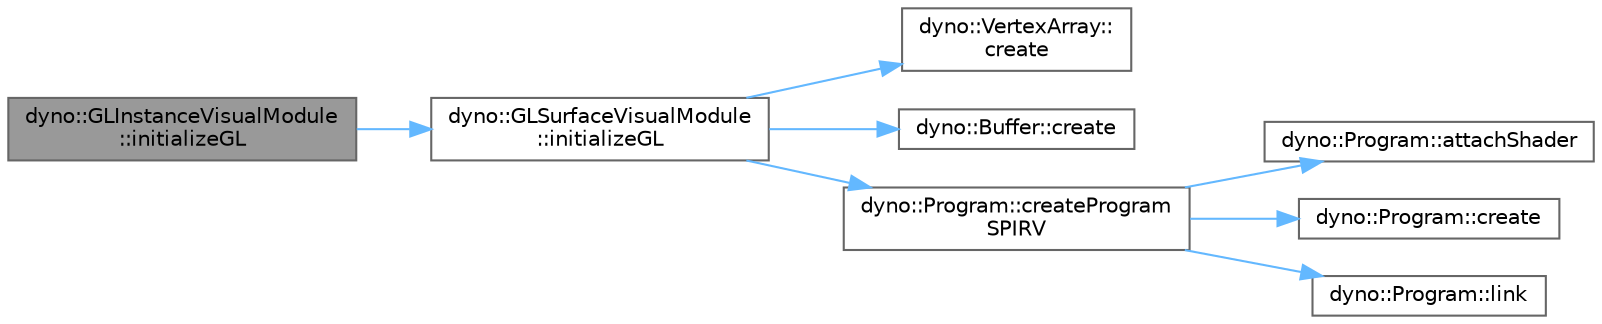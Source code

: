 digraph "dyno::GLInstanceVisualModule::initializeGL"
{
 // LATEX_PDF_SIZE
  bgcolor="transparent";
  edge [fontname=Helvetica,fontsize=10,labelfontname=Helvetica,labelfontsize=10];
  node [fontname=Helvetica,fontsize=10,shape=box,height=0.2,width=0.4];
  rankdir="LR";
  Node1 [id="Node000001",label="dyno::GLInstanceVisualModule\l::initializeGL",height=0.2,width=0.4,color="gray40", fillcolor="grey60", style="filled", fontcolor="black",tooltip=" "];
  Node1 -> Node2 [id="edge1_Node000001_Node000002",color="steelblue1",style="solid",tooltip=" "];
  Node2 [id="Node000002",label="dyno::GLSurfaceVisualModule\l::initializeGL",height=0.2,width=0.4,color="grey40", fillcolor="white", style="filled",URL="$classdyno_1_1_g_l_surface_visual_module.html#aad336d271f84402f608eedc8903a45c9",tooltip=" "];
  Node2 -> Node3 [id="edge2_Node000002_Node000003",color="steelblue1",style="solid",tooltip=" "];
  Node3 [id="Node000003",label="dyno::VertexArray::\lcreate",height=0.2,width=0.4,color="grey40", fillcolor="white", style="filled",URL="$classdyno_1_1_vertex_array.html#a91b26a12de9d70a5dc5cd2b87682c71c",tooltip=" "];
  Node2 -> Node4 [id="edge3_Node000002_Node000004",color="steelblue1",style="solid",tooltip=" "];
  Node4 [id="Node000004",label="dyno::Buffer::create",height=0.2,width=0.4,color="grey40", fillcolor="white", style="filled",URL="$classdyno_1_1_buffer.html#a692488d27fe3f6aee97033cd23c2f015",tooltip=" "];
  Node2 -> Node5 [id="edge4_Node000002_Node000005",color="steelblue1",style="solid",tooltip=" "];
  Node5 [id="Node000005",label="dyno::Program::createProgram\lSPIRV",height=0.2,width=0.4,color="grey40", fillcolor="white", style="filled",URL="$classdyno_1_1_program.html#a1e85d6879c748bd42e78757cc7532528",tooltip=" "];
  Node5 -> Node6 [id="edge5_Node000005_Node000006",color="steelblue1",style="solid",tooltip=" "];
  Node6 [id="Node000006",label="dyno::Program::attachShader",height=0.2,width=0.4,color="grey40", fillcolor="white", style="filled",URL="$classdyno_1_1_program.html#afa2c4a16d6acc9ff7e7962a678c7ab4a",tooltip=" "];
  Node5 -> Node7 [id="edge6_Node000005_Node000007",color="steelblue1",style="solid",tooltip=" "];
  Node7 [id="Node000007",label="dyno::Program::create",height=0.2,width=0.4,color="grey40", fillcolor="white", style="filled",URL="$classdyno_1_1_program.html#a38efacc9b670969f37cd56a8623b038f",tooltip=" "];
  Node5 -> Node8 [id="edge7_Node000005_Node000008",color="steelblue1",style="solid",tooltip=" "];
  Node8 [id="Node000008",label="dyno::Program::link",height=0.2,width=0.4,color="grey40", fillcolor="white", style="filled",URL="$classdyno_1_1_program.html#ad075fb3f79a25a3092dfcab0020081fd",tooltip=" "];
}
